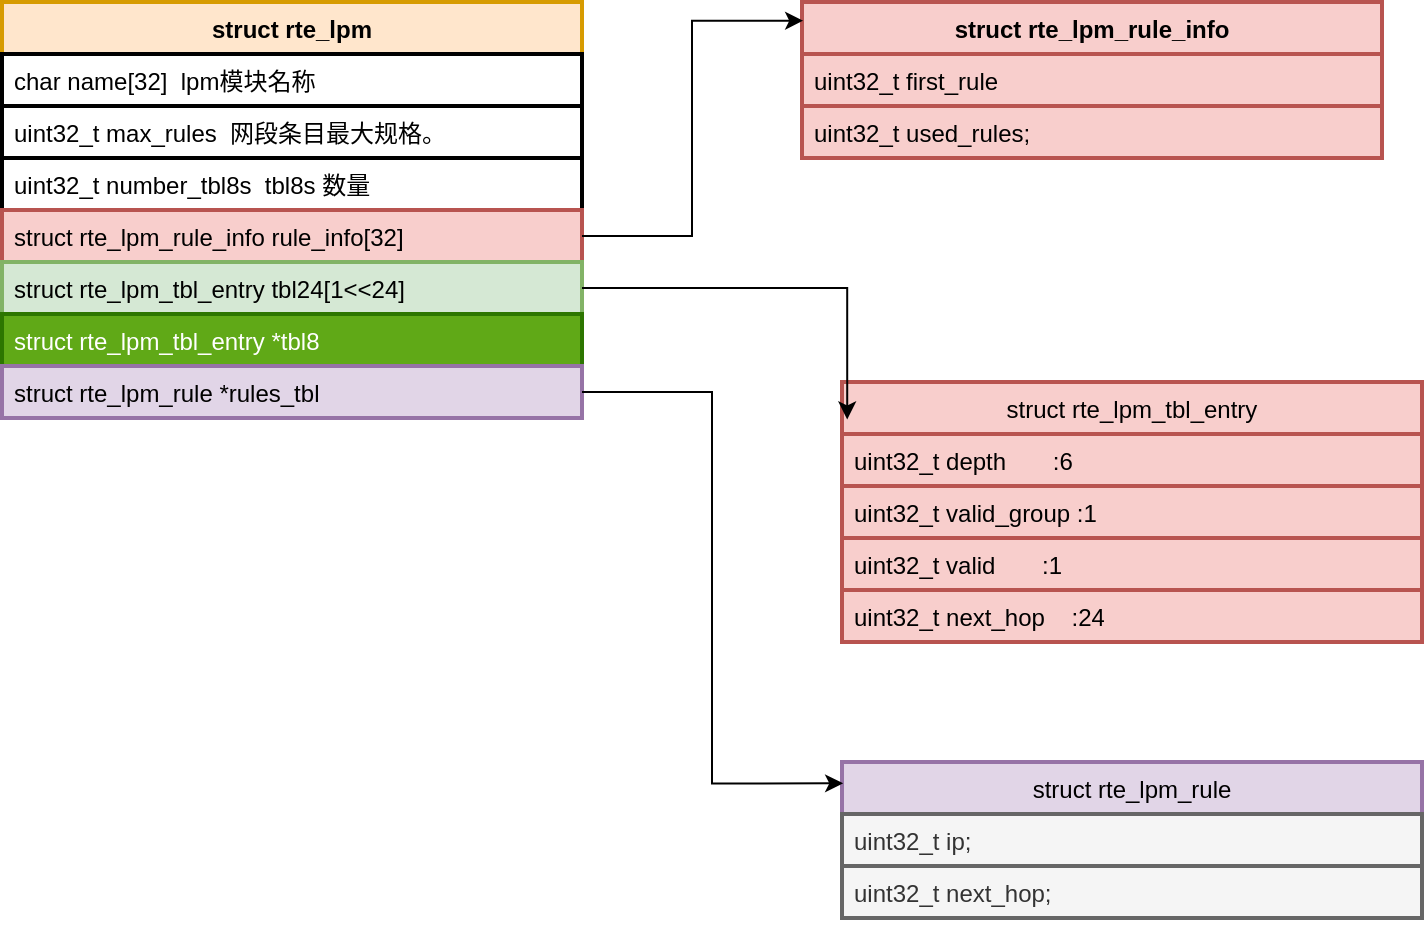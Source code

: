 <mxfile version="27.0.5">
  <diagram name="第 1 页" id="jWakQDqYZYw19ukcO5Oh">
    <mxGraphModel dx="2066" dy="1111" grid="1" gridSize="10" guides="1" tooltips="1" connect="1" arrows="1" fold="1" page="1" pageScale="1" pageWidth="827" pageHeight="1169" math="0" shadow="0">
      <root>
        <mxCell id="0" />
        <mxCell id="1" parent="0" />
        <mxCell id="kG3IC4H-SLwtvIdHB6Il-2" value="struct rte_lpm" style="swimlane;fontStyle=1;align=center;verticalAlign=top;childLayout=stackLayout;horizontal=1;startSize=26;horizontalStack=0;resizeParent=1;resizeParentMax=0;resizeLast=0;collapsible=1;marginBottom=0;whiteSpace=wrap;html=1;labelBorderColor=none;rounded=0;swimlaneLine=1;strokeWidth=2;fillColor=#ffe6cc;strokeColor=#d79b00;" parent="1" vertex="1">
          <mxGeometry x="60" y="320" width="290" height="208" as="geometry" />
        </mxCell>
        <mxCell id="kG3IC4H-SLwtvIdHB6Il-3" value="char name[32]&amp;nbsp; lpm模块名称" style="text;strokeColor=default;fillColor=none;align=left;verticalAlign=top;spacingLeft=4;spacingRight=4;overflow=hidden;rotatable=0;points=[[0,0.5],[1,0.5]];portConstraint=eastwest;whiteSpace=wrap;html=1;labelBorderColor=none;rounded=0;swimlaneLine=1;strokeWidth=2;" parent="kG3IC4H-SLwtvIdHB6Il-2" vertex="1">
          <mxGeometry y="26" width="290" height="26" as="geometry" />
        </mxCell>
        <mxCell id="kG3IC4H-SLwtvIdHB6Il-5" value="uint32_t max_rules&amp;nbsp; 网段条目最大规格。" style="text;strokeColor=default;fillColor=none;align=left;verticalAlign=top;spacingLeft=4;spacingRight=4;overflow=hidden;rotatable=0;points=[[0,0.5],[1,0.5]];portConstraint=eastwest;whiteSpace=wrap;html=1;labelBorderColor=none;rounded=0;swimlaneLine=1;strokeWidth=2;" parent="kG3IC4H-SLwtvIdHB6Il-2" vertex="1">
          <mxGeometry y="52" width="290" height="26" as="geometry" />
        </mxCell>
        <mxCell id="mVqiVs7Es1X-GM2BrdA6-1" value="uint32_t number_tbl8s&amp;nbsp; tbl8s 数量" style="text;strokeColor=default;fillColor=none;align=left;verticalAlign=top;spacingLeft=4;spacingRight=4;overflow=hidden;rotatable=0;points=[[0,0.5],[1,0.5]];portConstraint=eastwest;whiteSpace=wrap;html=1;labelBorderColor=none;rounded=0;swimlaneLine=1;strokeWidth=2;" parent="kG3IC4H-SLwtvIdHB6Il-2" vertex="1">
          <mxGeometry y="78" width="290" height="26" as="geometry" />
        </mxCell>
        <mxCell id="mVqiVs7Es1X-GM2BrdA6-2" value="struct rte_lpm_rule_info rule_info[32]" style="text;strokeColor=#b85450;fillColor=#f8cecc;align=left;verticalAlign=top;spacingLeft=4;spacingRight=4;overflow=hidden;rotatable=0;points=[[0,0.5],[1,0.5]];portConstraint=eastwest;whiteSpace=wrap;html=1;labelBorderColor=none;rounded=0;swimlaneLine=1;strokeWidth=2;" parent="kG3IC4H-SLwtvIdHB6Il-2" vertex="1">
          <mxGeometry y="104" width="290" height="26" as="geometry" />
        </mxCell>
        <mxCell id="mVqiVs7Es1X-GM2BrdA6-3" value="struct rte_lpm_tbl_entry tbl24[1&amp;lt;&amp;lt;24]" style="text;strokeColor=#82b366;fillColor=#d5e8d4;align=left;verticalAlign=top;spacingLeft=4;spacingRight=4;overflow=hidden;rotatable=0;points=[[0,0.5],[1,0.5]];portConstraint=eastwest;whiteSpace=wrap;html=1;labelBorderColor=none;rounded=0;swimlaneLine=1;strokeWidth=2;" parent="kG3IC4H-SLwtvIdHB6Il-2" vertex="1">
          <mxGeometry y="130" width="290" height="26" as="geometry" />
        </mxCell>
        <mxCell id="mVqiVs7Es1X-GM2BrdA6-4" value="struct rte_lpm_tbl_entry *tbl8" style="text;strokeColor=#2D7600;fillColor=#60a917;align=left;verticalAlign=top;spacingLeft=4;spacingRight=4;overflow=hidden;rotatable=0;points=[[0,0.5],[1,0.5]];portConstraint=eastwest;whiteSpace=wrap;html=1;labelBorderColor=none;rounded=0;swimlaneLine=1;strokeWidth=2;fontColor=#ffffff;" parent="kG3IC4H-SLwtvIdHB6Il-2" vertex="1">
          <mxGeometry y="156" width="290" height="26" as="geometry" />
        </mxCell>
        <mxCell id="mVqiVs7Es1X-GM2BrdA6-5" value="struct rte_lpm_rule *rules_tbl" style="text;strokeColor=#9673a6;fillColor=#e1d5e7;align=left;verticalAlign=top;spacingLeft=4;spacingRight=4;overflow=hidden;rotatable=0;points=[[0,0.5],[1,0.5]];portConstraint=eastwest;whiteSpace=wrap;html=1;labelBorderColor=none;rounded=0;swimlaneLine=1;strokeWidth=2;" parent="kG3IC4H-SLwtvIdHB6Il-2" vertex="1">
          <mxGeometry y="182" width="290" height="26" as="geometry" />
        </mxCell>
        <mxCell id="mVqiVs7Es1X-GM2BrdA6-6" value="struct rte_lpm_rule_info" style="swimlane;fontStyle=1;align=center;verticalAlign=top;childLayout=stackLayout;horizontal=1;startSize=26;horizontalStack=0;resizeParent=1;resizeParentMax=0;resizeLast=0;collapsible=1;marginBottom=0;whiteSpace=wrap;html=1;labelBorderColor=none;rounded=0;swimlaneLine=1;strokeWidth=2;fillColor=#f8cecc;strokeColor=#b85450;" parent="1" vertex="1">
          <mxGeometry x="460" y="320" width="290" height="78" as="geometry" />
        </mxCell>
        <mxCell id="mVqiVs7Es1X-GM2BrdA6-7" value="uint32_t first_rule" style="text;strokeColor=#b85450;fillColor=#f8cecc;align=left;verticalAlign=top;spacingLeft=4;spacingRight=4;overflow=hidden;rotatable=0;points=[[0,0.5],[1,0.5]];portConstraint=eastwest;whiteSpace=wrap;html=1;labelBorderColor=none;rounded=0;swimlaneLine=1;strokeWidth=2;" parent="mVqiVs7Es1X-GM2BrdA6-6" vertex="1">
          <mxGeometry y="26" width="290" height="26" as="geometry" />
        </mxCell>
        <mxCell id="mVqiVs7Es1X-GM2BrdA6-8" value="uint32_t used_rules;" style="text;strokeColor=#b85450;fillColor=#f8cecc;align=left;verticalAlign=top;spacingLeft=4;spacingRight=4;overflow=hidden;rotatable=0;points=[[0,0.5],[1,0.5]];portConstraint=eastwest;whiteSpace=wrap;html=1;labelBorderColor=none;rounded=0;swimlaneLine=1;strokeWidth=2;" parent="mVqiVs7Es1X-GM2BrdA6-6" vertex="1">
          <mxGeometry y="52" width="290" height="26" as="geometry" />
        </mxCell>
        <mxCell id="mVqiVs7Es1X-GM2BrdA6-14" style="edgeStyle=orthogonalEdgeStyle;rounded=0;orthogonalLoop=1;jettySize=auto;html=1;entryX=0.002;entryY=0.12;entryDx=0;entryDy=0;entryPerimeter=0;" parent="1" source="mVqiVs7Es1X-GM2BrdA6-2" target="mVqiVs7Es1X-GM2BrdA6-6" edge="1">
          <mxGeometry relative="1" as="geometry" />
        </mxCell>
        <mxCell id="mVqiVs7Es1X-GM2BrdA6-15" value="&lt;span style=&quot;font-weight: 400;&quot;&gt;struct rte_lpm_tbl_entry&lt;/span&gt;" style="swimlane;fontStyle=1;align=center;verticalAlign=top;childLayout=stackLayout;horizontal=1;startSize=26;horizontalStack=0;resizeParent=1;resizeParentMax=0;resizeLast=0;collapsible=1;marginBottom=0;whiteSpace=wrap;html=1;labelBorderColor=none;rounded=0;swimlaneLine=1;strokeWidth=2;fillColor=#f8cecc;strokeColor=#b85450;" parent="1" vertex="1">
          <mxGeometry x="480" y="510" width="290" height="130" as="geometry" />
        </mxCell>
        <mxCell id="mVqiVs7Es1X-GM2BrdA6-16" value="uint32_t depth&amp;nbsp; &amp;nbsp; &amp;nbsp; &amp;nbsp;:6" style="text;strokeColor=#b85450;fillColor=#f8cecc;align=left;verticalAlign=top;spacingLeft=4;spacingRight=4;overflow=hidden;rotatable=0;points=[[0,0.5],[1,0.5]];portConstraint=eastwest;whiteSpace=wrap;html=1;labelBorderColor=none;rounded=0;swimlaneLine=1;strokeWidth=2;" parent="mVqiVs7Es1X-GM2BrdA6-15" vertex="1">
          <mxGeometry y="26" width="290" height="26" as="geometry" />
        </mxCell>
        <mxCell id="mVqiVs7Es1X-GM2BrdA6-17" value="uint32_t valid_group :1" style="text;strokeColor=#b85450;fillColor=#f8cecc;align=left;verticalAlign=top;spacingLeft=4;spacingRight=4;overflow=hidden;rotatable=0;points=[[0,0.5],[1,0.5]];portConstraint=eastwest;whiteSpace=wrap;html=1;labelBorderColor=none;rounded=0;swimlaneLine=1;strokeWidth=2;" parent="mVqiVs7Es1X-GM2BrdA6-15" vertex="1">
          <mxGeometry y="52" width="290" height="26" as="geometry" />
        </mxCell>
        <mxCell id="mVqiVs7Es1X-GM2BrdA6-18" value="uint32_t valid&amp;nbsp; &amp;nbsp; &amp;nbsp; &amp;nbsp;:1" style="text;strokeColor=#b85450;fillColor=#f8cecc;align=left;verticalAlign=top;spacingLeft=4;spacingRight=4;overflow=hidden;rotatable=0;points=[[0,0.5],[1,0.5]];portConstraint=eastwest;whiteSpace=wrap;html=1;labelBorderColor=none;rounded=0;swimlaneLine=1;strokeWidth=2;" parent="mVqiVs7Es1X-GM2BrdA6-15" vertex="1">
          <mxGeometry y="78" width="290" height="26" as="geometry" />
        </mxCell>
        <mxCell id="mVqiVs7Es1X-GM2BrdA6-19" value="uint32_t next_hop&amp;nbsp; &amp;nbsp; :24" style="text;strokeColor=#b85450;fillColor=#f8cecc;align=left;verticalAlign=top;spacingLeft=4;spacingRight=4;overflow=hidden;rotatable=0;points=[[0,0.5],[1,0.5]];portConstraint=eastwest;whiteSpace=wrap;html=1;labelBorderColor=none;rounded=0;swimlaneLine=1;strokeWidth=2;" parent="mVqiVs7Es1X-GM2BrdA6-15" vertex="1">
          <mxGeometry y="104" width="290" height="26" as="geometry" />
        </mxCell>
        <mxCell id="mVqiVs7Es1X-GM2BrdA6-20" style="edgeStyle=orthogonalEdgeStyle;rounded=0;orthogonalLoop=1;jettySize=auto;html=1;entryX=0.009;entryY=0.144;entryDx=0;entryDy=0;entryPerimeter=0;" parent="1" source="mVqiVs7Es1X-GM2BrdA6-3" target="mVqiVs7Es1X-GM2BrdA6-15" edge="1">
          <mxGeometry relative="1" as="geometry" />
        </mxCell>
        <mxCell id="mVqiVs7Es1X-GM2BrdA6-21" value="&lt;span style=&quot;font-weight: 400;&quot;&gt;struct rte_lpm_rule&lt;/span&gt;" style="swimlane;fontStyle=1;align=center;verticalAlign=top;childLayout=stackLayout;horizontal=1;startSize=26;horizontalStack=0;resizeParent=1;resizeParentMax=0;resizeLast=0;collapsible=1;marginBottom=0;whiteSpace=wrap;html=1;labelBorderColor=none;rounded=0;swimlaneLine=1;strokeWidth=2;fillColor=#e1d5e7;strokeColor=#9673a6;" parent="1" vertex="1">
          <mxGeometry x="480" y="700" width="290" height="78" as="geometry" />
        </mxCell>
        <mxCell id="mVqiVs7Es1X-GM2BrdA6-22" value="uint32_t ip;" style="text;strokeColor=#666666;fillColor=#f5f5f5;align=left;verticalAlign=top;spacingLeft=4;spacingRight=4;overflow=hidden;rotatable=0;points=[[0,0.5],[1,0.5]];portConstraint=eastwest;whiteSpace=wrap;html=1;labelBorderColor=none;rounded=0;swimlaneLine=1;strokeWidth=2;fontColor=#333333;" parent="mVqiVs7Es1X-GM2BrdA6-21" vertex="1">
          <mxGeometry y="26" width="290" height="26" as="geometry" />
        </mxCell>
        <mxCell id="mVqiVs7Es1X-GM2BrdA6-23" value="uint32_t next_hop;" style="text;strokeColor=#666666;fillColor=#f5f5f5;align=left;verticalAlign=top;spacingLeft=4;spacingRight=4;overflow=hidden;rotatable=0;points=[[0,0.5],[1,0.5]];portConstraint=eastwest;whiteSpace=wrap;html=1;labelBorderColor=none;rounded=0;swimlaneLine=1;strokeWidth=2;fontColor=#333333;" parent="mVqiVs7Es1X-GM2BrdA6-21" vertex="1">
          <mxGeometry y="52" width="290" height="26" as="geometry" />
        </mxCell>
        <mxCell id="mVqiVs7Es1X-GM2BrdA6-26" style="edgeStyle=orthogonalEdgeStyle;rounded=0;orthogonalLoop=1;jettySize=auto;html=1;entryX=0.002;entryY=0.137;entryDx=0;entryDy=0;entryPerimeter=0;" parent="1" source="mVqiVs7Es1X-GM2BrdA6-5" target="mVqiVs7Es1X-GM2BrdA6-21" edge="1">
          <mxGeometry relative="1" as="geometry" />
        </mxCell>
      </root>
    </mxGraphModel>
  </diagram>
</mxfile>
